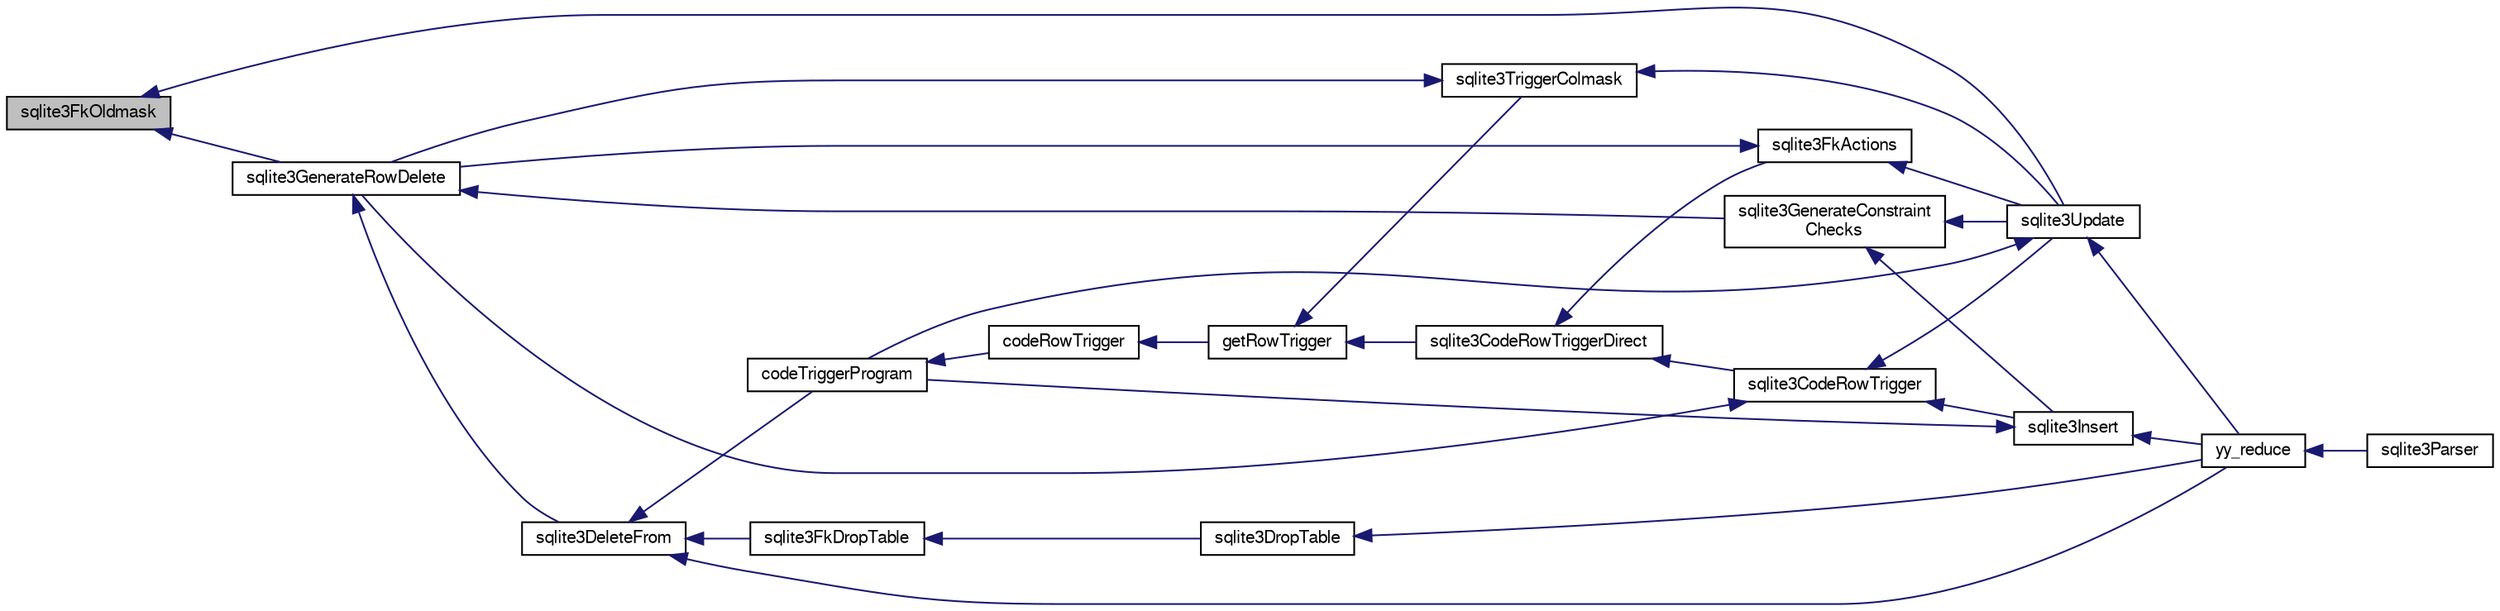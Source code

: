 digraph "sqlite3FkOldmask"
{
  edge [fontname="FreeSans",fontsize="10",labelfontname="FreeSans",labelfontsize="10"];
  node [fontname="FreeSans",fontsize="10",shape=record];
  rankdir="LR";
  Node549612 [label="sqlite3FkOldmask",height=0.2,width=0.4,color="black", fillcolor="grey75", style="filled", fontcolor="black"];
  Node549612 -> Node549613 [dir="back",color="midnightblue",fontsize="10",style="solid",fontname="FreeSans"];
  Node549613 [label="sqlite3GenerateRowDelete",height=0.2,width=0.4,color="black", fillcolor="white", style="filled",URL="$sqlite3_8c.html#a2c76cbf3027fc18fdbb8cb4cd96b77d9"];
  Node549613 -> Node549614 [dir="back",color="midnightblue",fontsize="10",style="solid",fontname="FreeSans"];
  Node549614 [label="sqlite3DeleteFrom",height=0.2,width=0.4,color="black", fillcolor="white", style="filled",URL="$sqlite3_8c.html#ab9b4b45349188b49eabb23f94608a091"];
  Node549614 -> Node549615 [dir="back",color="midnightblue",fontsize="10",style="solid",fontname="FreeSans"];
  Node549615 [label="sqlite3FkDropTable",height=0.2,width=0.4,color="black", fillcolor="white", style="filled",URL="$sqlite3_8c.html#a1218c6fc74e89152ceaa4760e82f5ef9"];
  Node549615 -> Node549616 [dir="back",color="midnightblue",fontsize="10",style="solid",fontname="FreeSans"];
  Node549616 [label="sqlite3DropTable",height=0.2,width=0.4,color="black", fillcolor="white", style="filled",URL="$sqlite3_8c.html#a5534f77364b5568783c0e50db3c9defb"];
  Node549616 -> Node549617 [dir="back",color="midnightblue",fontsize="10",style="solid",fontname="FreeSans"];
  Node549617 [label="yy_reduce",height=0.2,width=0.4,color="black", fillcolor="white", style="filled",URL="$sqlite3_8c.html#a7c419a9b25711c666a9a2449ef377f14"];
  Node549617 -> Node549618 [dir="back",color="midnightblue",fontsize="10",style="solid",fontname="FreeSans"];
  Node549618 [label="sqlite3Parser",height=0.2,width=0.4,color="black", fillcolor="white", style="filled",URL="$sqlite3_8c.html#a0327d71a5fabe0b6a343d78a2602e72a"];
  Node549614 -> Node549619 [dir="back",color="midnightblue",fontsize="10",style="solid",fontname="FreeSans"];
  Node549619 [label="codeTriggerProgram",height=0.2,width=0.4,color="black", fillcolor="white", style="filled",URL="$sqlite3_8c.html#a120801f59d9281d201d2ff4b2606836e"];
  Node549619 -> Node549620 [dir="back",color="midnightblue",fontsize="10",style="solid",fontname="FreeSans"];
  Node549620 [label="codeRowTrigger",height=0.2,width=0.4,color="black", fillcolor="white", style="filled",URL="$sqlite3_8c.html#a463cea5aaaf388b560b206570a0022fc"];
  Node549620 -> Node549621 [dir="back",color="midnightblue",fontsize="10",style="solid",fontname="FreeSans"];
  Node549621 [label="getRowTrigger",height=0.2,width=0.4,color="black", fillcolor="white", style="filled",URL="$sqlite3_8c.html#a69626ef20b540d1a2b19cf56f3f45689"];
  Node549621 -> Node549622 [dir="back",color="midnightblue",fontsize="10",style="solid",fontname="FreeSans"];
  Node549622 [label="sqlite3CodeRowTriggerDirect",height=0.2,width=0.4,color="black", fillcolor="white", style="filled",URL="$sqlite3_8c.html#ad92829f9001bcf89a0299dad5a48acd4"];
  Node549622 -> Node549623 [dir="back",color="midnightblue",fontsize="10",style="solid",fontname="FreeSans"];
  Node549623 [label="sqlite3FkActions",height=0.2,width=0.4,color="black", fillcolor="white", style="filled",URL="$sqlite3_8c.html#a39159bd1623724946c22355ba7f3ef90"];
  Node549623 -> Node549613 [dir="back",color="midnightblue",fontsize="10",style="solid",fontname="FreeSans"];
  Node549623 -> Node549624 [dir="back",color="midnightblue",fontsize="10",style="solid",fontname="FreeSans"];
  Node549624 [label="sqlite3Update",height=0.2,width=0.4,color="black", fillcolor="white", style="filled",URL="$sqlite3_8c.html#ac5aa67c46e8cc8174566fabe6809fafa"];
  Node549624 -> Node549619 [dir="back",color="midnightblue",fontsize="10",style="solid",fontname="FreeSans"];
  Node549624 -> Node549617 [dir="back",color="midnightblue",fontsize="10",style="solid",fontname="FreeSans"];
  Node549622 -> Node549625 [dir="back",color="midnightblue",fontsize="10",style="solid",fontname="FreeSans"];
  Node549625 [label="sqlite3CodeRowTrigger",height=0.2,width=0.4,color="black", fillcolor="white", style="filled",URL="$sqlite3_8c.html#a37f21393c74de4d01b16761ee9abacd9"];
  Node549625 -> Node549613 [dir="back",color="midnightblue",fontsize="10",style="solid",fontname="FreeSans"];
  Node549625 -> Node549626 [dir="back",color="midnightblue",fontsize="10",style="solid",fontname="FreeSans"];
  Node549626 [label="sqlite3Insert",height=0.2,width=0.4,color="black", fillcolor="white", style="filled",URL="$sqlite3_8c.html#a5b17c9c2000bae6bdff8e6be48d7dc2b"];
  Node549626 -> Node549619 [dir="back",color="midnightblue",fontsize="10",style="solid",fontname="FreeSans"];
  Node549626 -> Node549617 [dir="back",color="midnightblue",fontsize="10",style="solid",fontname="FreeSans"];
  Node549625 -> Node549624 [dir="back",color="midnightblue",fontsize="10",style="solid",fontname="FreeSans"];
  Node549621 -> Node549627 [dir="back",color="midnightblue",fontsize="10",style="solid",fontname="FreeSans"];
  Node549627 [label="sqlite3TriggerColmask",height=0.2,width=0.4,color="black", fillcolor="white", style="filled",URL="$sqlite3_8c.html#acace8e99e37ae5e84ea03c65e820c540"];
  Node549627 -> Node549613 [dir="back",color="midnightblue",fontsize="10",style="solid",fontname="FreeSans"];
  Node549627 -> Node549624 [dir="back",color="midnightblue",fontsize="10",style="solid",fontname="FreeSans"];
  Node549614 -> Node549617 [dir="back",color="midnightblue",fontsize="10",style="solid",fontname="FreeSans"];
  Node549613 -> Node549628 [dir="back",color="midnightblue",fontsize="10",style="solid",fontname="FreeSans"];
  Node549628 [label="sqlite3GenerateConstraint\lChecks",height=0.2,width=0.4,color="black", fillcolor="white", style="filled",URL="$sqlite3_8c.html#aef639c1e6a0c0a67ca6e7690ad931bd2"];
  Node549628 -> Node549626 [dir="back",color="midnightblue",fontsize="10",style="solid",fontname="FreeSans"];
  Node549628 -> Node549624 [dir="back",color="midnightblue",fontsize="10",style="solid",fontname="FreeSans"];
  Node549612 -> Node549624 [dir="back",color="midnightblue",fontsize="10",style="solid",fontname="FreeSans"];
}
